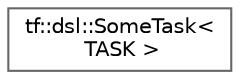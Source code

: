 digraph "类继承关系图"
{
 // LATEX_PDF_SIZE
  bgcolor="transparent";
  edge [fontname=Helvetica,fontsize=10,labelfontname=Helvetica,labelfontsize=10];
  node [fontname=Helvetica,fontsize=10,shape=box,height=0.2,width=0.4];
  rankdir="LR";
  Node0 [id="Node000000",label="tf::dsl::SomeTask\<\l TASK \>",height=0.2,width=0.4,color="grey40", fillcolor="white", style="filled",URL="$structtf_1_1dsl_1_1_some_task.html",tooltip=" "];
}
